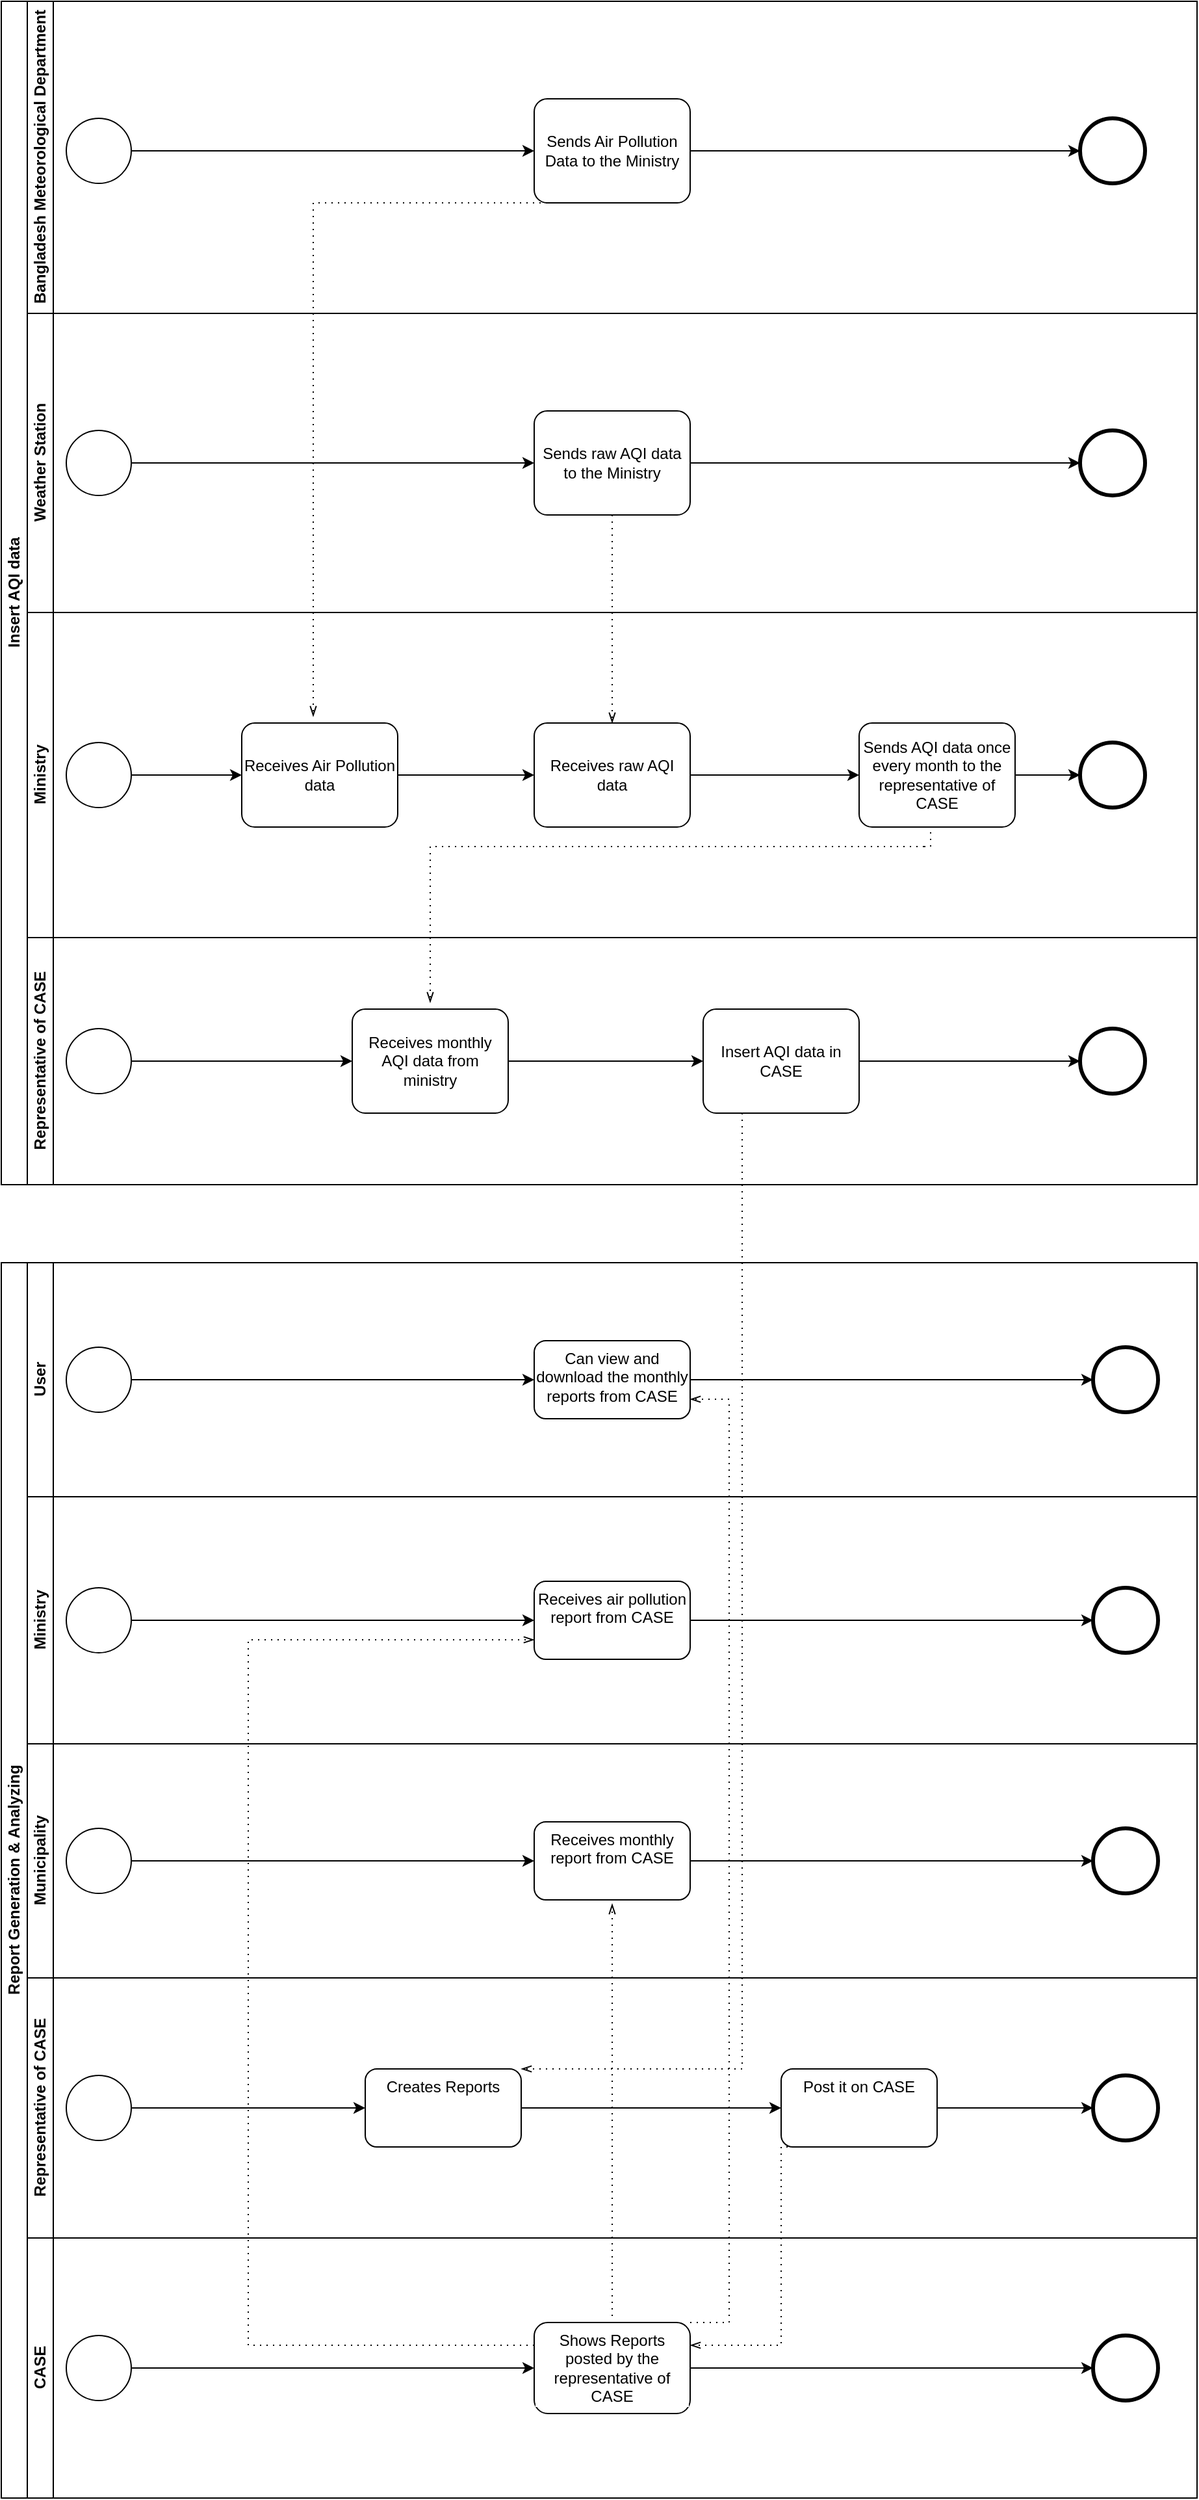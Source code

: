 <mxfile version="20.0.4" type="github">
  <diagram id="Bta4W7-dgrA3sp41XD7f" name="Page-1">
    <mxGraphModel dx="4160" dy="3303" grid="1" gridSize="10" guides="1" tooltips="1" connect="1" arrows="1" fold="1" page="1" pageScale="1" pageWidth="850" pageHeight="1100" math="0" shadow="0">
      <root>
        <mxCell id="0" />
        <mxCell id="1" parent="0" />
        <mxCell id="YjRkIidzmu9C3SZWxRxo-3" value="Insert AQI data&lt;br&gt;" style="swimlane;html=1;childLayout=stackLayout;resizeParent=1;resizeParentMax=0;horizontal=0;startSize=20;horizontalStack=0;" parent="1" vertex="1">
          <mxGeometry x="90" y="-1040" width="920" height="910" as="geometry" />
        </mxCell>
        <mxCell id="YjRkIidzmu9C3SZWxRxo-14" value="Bangladesh Meteorological Department&lt;br&gt;" style="swimlane;html=1;startSize=20;horizontal=0;" parent="YjRkIidzmu9C3SZWxRxo-3" vertex="1">
          <mxGeometry x="20" width="900" height="240" as="geometry" />
        </mxCell>
        <mxCell id="YjRkIidzmu9C3SZWxRxo-42" value="" style="edgeStyle=orthogonalEdgeStyle;rounded=0;orthogonalLoop=1;jettySize=auto;html=1;" parent="YjRkIidzmu9C3SZWxRxo-14" source="YjRkIidzmu9C3SZWxRxo-16" target="YjRkIidzmu9C3SZWxRxo-21" edge="1">
          <mxGeometry relative="1" as="geometry" />
        </mxCell>
        <mxCell id="YjRkIidzmu9C3SZWxRxo-16" value="" style="points=[[0.145,0.145,0],[0.5,0,0],[0.855,0.145,0],[1,0.5,0],[0.855,0.855,0],[0.5,1,0],[0.145,0.855,0],[0,0.5,0]];shape=mxgraph.bpmn.event;html=1;verticalLabelPosition=bottom;labelBackgroundColor=#ffffff;verticalAlign=top;align=center;perimeter=ellipsePerimeter;outlineConnect=0;aspect=fixed;outline=standard;symbol=general;" parent="YjRkIidzmu9C3SZWxRxo-14" vertex="1">
          <mxGeometry x="30" y="90" width="50" height="50" as="geometry" />
        </mxCell>
        <mxCell id="YjRkIidzmu9C3SZWxRxo-43" value="" style="edgeStyle=orthogonalEdgeStyle;rounded=0;orthogonalLoop=1;jettySize=auto;html=1;" parent="YjRkIidzmu9C3SZWxRxo-14" source="YjRkIidzmu9C3SZWxRxo-21" target="YjRkIidzmu9C3SZWxRxo-38" edge="1">
          <mxGeometry relative="1" as="geometry" />
        </mxCell>
        <mxCell id="YjRkIidzmu9C3SZWxRxo-21" value="Sends Air Pollution Data to the Ministry" style="points=[[0.25,0,0],[0.5,0,0],[0.75,0,0],[1,0.25,0],[1,0.5,0],[1,0.75,0],[0.75,1,0],[0.5,1,0],[0.25,1,0],[0,0.75,0],[0,0.5,0],[0,0.25,0]];shape=mxgraph.bpmn.task;whiteSpace=wrap;rectStyle=rounded;size=10;taskMarker=abstract;" parent="YjRkIidzmu9C3SZWxRxo-14" vertex="1">
          <mxGeometry x="390" y="75" width="120" height="80" as="geometry" />
        </mxCell>
        <mxCell id="YjRkIidzmu9C3SZWxRxo-38" value="" style="points=[[0.145,0.145,0],[0.5,0,0],[0.855,0.145,0],[1,0.5,0],[0.855,0.855,0],[0.5,1,0],[0.145,0.855,0],[0,0.5,0]];shape=mxgraph.bpmn.event;html=1;verticalLabelPosition=bottom;labelBackgroundColor=#ffffff;verticalAlign=top;align=center;perimeter=ellipsePerimeter;outlineConnect=0;aspect=fixed;outline=end;symbol=terminate2;" parent="YjRkIidzmu9C3SZWxRxo-14" vertex="1">
          <mxGeometry x="810" y="90" width="50" height="50" as="geometry" />
        </mxCell>
        <mxCell id="YjRkIidzmu9C3SZWxRxo-4" value="Weather Station" style="swimlane;html=1;startSize=20;horizontal=0;" parent="YjRkIidzmu9C3SZWxRxo-3" vertex="1">
          <mxGeometry x="20" y="240" width="900" height="230" as="geometry" />
        </mxCell>
        <mxCell id="YjRkIidzmu9C3SZWxRxo-39" value="" style="edgeStyle=orthogonalEdgeStyle;rounded=0;orthogonalLoop=1;jettySize=auto;html=1;" parent="YjRkIidzmu9C3SZWxRxo-4" source="YjRkIidzmu9C3SZWxRxo-17" target="YjRkIidzmu9C3SZWxRxo-20" edge="1">
          <mxGeometry relative="1" as="geometry" />
        </mxCell>
        <mxCell id="YjRkIidzmu9C3SZWxRxo-17" value="" style="points=[[0.145,0.145,0],[0.5,0,0],[0.855,0.145,0],[1,0.5,0],[0.855,0.855,0],[0.5,1,0],[0.145,0.855,0],[0,0.5,0]];shape=mxgraph.bpmn.event;html=1;verticalLabelPosition=bottom;labelBackgroundColor=#ffffff;verticalAlign=top;align=center;perimeter=ellipsePerimeter;outlineConnect=0;aspect=fixed;outline=standard;symbol=general;" parent="YjRkIidzmu9C3SZWxRxo-4" vertex="1">
          <mxGeometry x="30" y="90" width="50" height="50" as="geometry" />
        </mxCell>
        <mxCell id="YjRkIidzmu9C3SZWxRxo-44" value="" style="edgeStyle=orthogonalEdgeStyle;rounded=0;orthogonalLoop=1;jettySize=auto;html=1;" parent="YjRkIidzmu9C3SZWxRxo-4" source="YjRkIidzmu9C3SZWxRxo-20" target="YjRkIidzmu9C3SZWxRxo-37" edge="1">
          <mxGeometry relative="1" as="geometry" />
        </mxCell>
        <mxCell id="YjRkIidzmu9C3SZWxRxo-20" value="Sends raw AQI data to the Ministry" style="points=[[0.25,0,0],[0.5,0,0],[0.75,0,0],[1,0.25,0],[1,0.5,0],[1,0.75,0],[0.75,1,0],[0.5,1,0],[0.25,1,0],[0,0.75,0],[0,0.5,0],[0,0.25,0]];shape=mxgraph.bpmn.task;whiteSpace=wrap;rectStyle=rounded;size=10;taskMarker=abstract;" parent="YjRkIidzmu9C3SZWxRxo-4" vertex="1">
          <mxGeometry x="390" y="75" width="120" height="80" as="geometry" />
        </mxCell>
        <mxCell id="YjRkIidzmu9C3SZWxRxo-37" value="" style="points=[[0.145,0.145,0],[0.5,0,0],[0.855,0.145,0],[1,0.5,0],[0.855,0.855,0],[0.5,1,0],[0.145,0.855,0],[0,0.5,0]];shape=mxgraph.bpmn.event;html=1;verticalLabelPosition=bottom;labelBackgroundColor=#ffffff;verticalAlign=top;align=center;perimeter=ellipsePerimeter;outlineConnect=0;aspect=fixed;outline=end;symbol=terminate2;" parent="YjRkIidzmu9C3SZWxRxo-4" vertex="1">
          <mxGeometry x="810" y="90" width="50" height="50" as="geometry" />
        </mxCell>
        <mxCell id="YjRkIidzmu9C3SZWxRxo-5" value="Ministry" style="swimlane;html=1;startSize=20;horizontal=0;" parent="YjRkIidzmu9C3SZWxRxo-3" vertex="1">
          <mxGeometry x="20" y="470" width="900" height="250" as="geometry" />
        </mxCell>
        <mxCell id="YjRkIidzmu9C3SZWxRxo-30" value="" style="edgeStyle=orthogonalEdgeStyle;rounded=0;orthogonalLoop=1;jettySize=auto;html=1;" parent="YjRkIidzmu9C3SZWxRxo-5" source="YjRkIidzmu9C3SZWxRxo-18" target="YjRkIidzmu9C3SZWxRxo-22" edge="1">
          <mxGeometry relative="1" as="geometry" />
        </mxCell>
        <mxCell id="YjRkIidzmu9C3SZWxRxo-18" value="" style="points=[[0.145,0.145,0],[0.5,0,0],[0.855,0.145,0],[1,0.5,0],[0.855,0.855,0],[0.5,1,0],[0.145,0.855,0],[0,0.5,0]];shape=mxgraph.bpmn.event;html=1;verticalLabelPosition=bottom;labelBackgroundColor=#ffffff;verticalAlign=top;align=center;perimeter=ellipsePerimeter;outlineConnect=0;aspect=fixed;outline=standard;symbol=general;" parent="YjRkIidzmu9C3SZWxRxo-5" vertex="1">
          <mxGeometry x="30" y="100" width="50" height="50" as="geometry" />
        </mxCell>
        <mxCell id="YjRkIidzmu9C3SZWxRxo-28" value="" style="edgeStyle=orthogonalEdgeStyle;rounded=0;orthogonalLoop=1;jettySize=auto;html=1;" parent="YjRkIidzmu9C3SZWxRxo-5" source="YjRkIidzmu9C3SZWxRxo-22" target="YjRkIidzmu9C3SZWxRxo-23" edge="1">
          <mxGeometry relative="1" as="geometry" />
        </mxCell>
        <mxCell id="YjRkIidzmu9C3SZWxRxo-22" value="Receives Air Pollution data" style="points=[[0.25,0,0],[0.5,0,0],[0.75,0,0],[1,0.25,0],[1,0.5,0],[1,0.75,0],[0.75,1,0],[0.5,1,0],[0.25,1,0],[0,0.75,0],[0,0.5,0],[0,0.25,0]];shape=mxgraph.bpmn.task;whiteSpace=wrap;rectStyle=rounded;size=10;taskMarker=abstract;" parent="YjRkIidzmu9C3SZWxRxo-5" vertex="1">
          <mxGeometry x="165" y="85" width="120" height="80" as="geometry" />
        </mxCell>
        <mxCell id="YjRkIidzmu9C3SZWxRxo-29" value="" style="edgeStyle=orthogonalEdgeStyle;rounded=0;orthogonalLoop=1;jettySize=auto;html=1;" parent="YjRkIidzmu9C3SZWxRxo-5" source="YjRkIidzmu9C3SZWxRxo-23" target="YjRkIidzmu9C3SZWxRxo-24" edge="1">
          <mxGeometry relative="1" as="geometry" />
        </mxCell>
        <mxCell id="YjRkIidzmu9C3SZWxRxo-23" value="Receives raw AQI data" style="points=[[0.25,0,0],[0.5,0,0],[0.75,0,0],[1,0.25,0],[1,0.5,0],[1,0.75,0],[0.75,1,0],[0.5,1,0],[0.25,1,0],[0,0.75,0],[0,0.5,0],[0,0.25,0]];shape=mxgraph.bpmn.task;whiteSpace=wrap;rectStyle=rounded;size=10;taskMarker=abstract;" parent="YjRkIidzmu9C3SZWxRxo-5" vertex="1">
          <mxGeometry x="390" y="85" width="120" height="80" as="geometry" />
        </mxCell>
        <mxCell id="YjRkIidzmu9C3SZWxRxo-45" value="" style="edgeStyle=orthogonalEdgeStyle;rounded=0;orthogonalLoop=1;jettySize=auto;html=1;" parent="YjRkIidzmu9C3SZWxRxo-5" source="YjRkIidzmu9C3SZWxRxo-24" target="YjRkIidzmu9C3SZWxRxo-36" edge="1">
          <mxGeometry relative="1" as="geometry" />
        </mxCell>
        <mxCell id="YjRkIidzmu9C3SZWxRxo-24" value="Sends AQI data once every month to the representative of CASE" style="points=[[0.25,0,0],[0.5,0,0],[0.75,0,0],[1,0.25,0],[1,0.5,0],[1,0.75,0],[0.75,1,0],[0.5,1,0],[0.25,1,0],[0,0.75,0],[0,0.5,0],[0,0.25,0]];shape=mxgraph.bpmn.task;whiteSpace=wrap;rectStyle=rounded;size=10;taskMarker=abstract;" parent="YjRkIidzmu9C3SZWxRxo-5" vertex="1">
          <mxGeometry x="640" y="85" width="120" height="80" as="geometry" />
        </mxCell>
        <mxCell id="YjRkIidzmu9C3SZWxRxo-36" value="" style="points=[[0.145,0.145,0],[0.5,0,0],[0.855,0.145,0],[1,0.5,0],[0.855,0.855,0],[0.5,1,0],[0.145,0.855,0],[0,0.5,0]];shape=mxgraph.bpmn.event;html=1;verticalLabelPosition=bottom;labelBackgroundColor=#ffffff;verticalAlign=top;align=center;perimeter=ellipsePerimeter;outlineConnect=0;aspect=fixed;outline=end;symbol=terminate2;" parent="YjRkIidzmu9C3SZWxRxo-5" vertex="1">
          <mxGeometry x="810" y="100" width="50" height="50" as="geometry" />
        </mxCell>
        <mxCell id="YjRkIidzmu9C3SZWxRxo-53" value="" style="edgeStyle=elbowEdgeStyle;fontSize=12;html=1;endFill=0;startFill=0;endSize=6;startSize=6;dashed=1;dashPattern=1 4;endArrow=openThin;startArrow=none;rounded=0;exitX=0.5;exitY=1;exitDx=0;exitDy=0;exitPerimeter=0;" parent="YjRkIidzmu9C3SZWxRxo-5" source="YjRkIidzmu9C3SZWxRxo-21" edge="1">
          <mxGeometry width="160" relative="1" as="geometry">
            <mxPoint x="450" y="-270" as="sourcePoint" />
            <mxPoint x="220" y="80" as="targetPoint" />
            <Array as="points">
              <mxPoint x="220" y="-230" />
            </Array>
          </mxGeometry>
        </mxCell>
        <mxCell id="YjRkIidzmu9C3SZWxRxo-54" value="" style="edgeStyle=elbowEdgeStyle;fontSize=12;html=1;endFill=0;startFill=0;endSize=6;startSize=6;dashed=1;dashPattern=1 4;endArrow=openThin;startArrow=none;rounded=0;" parent="YjRkIidzmu9C3SZWxRxo-5" edge="1">
          <mxGeometry width="160" relative="1" as="geometry">
            <mxPoint x="690" y="180" as="sourcePoint" />
            <mxPoint x="310" y="300" as="targetPoint" />
            <Array as="points">
              <mxPoint x="310" y="190" />
              <mxPoint x="310" y="230" />
            </Array>
          </mxGeometry>
        </mxCell>
        <mxCell id="YjRkIidzmu9C3SZWxRxo-95" value="" style="edgeStyle=elbowEdgeStyle;fontSize=12;html=1;endFill=0;startFill=0;endSize=6;startSize=6;dashed=1;dashPattern=1 4;endArrow=none;startArrow=none;rounded=0;entryX=0.5;entryY=1;entryDx=0;entryDy=0;entryPerimeter=0;" parent="YjRkIidzmu9C3SZWxRxo-5" target="YjRkIidzmu9C3SZWxRxo-24" edge="1">
          <mxGeometry width="160" relative="1" as="geometry">
            <mxPoint x="690" y="180" as="sourcePoint" />
            <mxPoint x="730" y="170" as="targetPoint" />
          </mxGeometry>
        </mxCell>
        <mxCell id="YjRkIidzmu9C3SZWxRxo-6" value="Representative of CASE" style="swimlane;html=1;startSize=20;horizontal=0;" parent="YjRkIidzmu9C3SZWxRxo-3" vertex="1">
          <mxGeometry x="20" y="720" width="900" height="190" as="geometry">
            <mxRectangle x="20" y="240" width="460" height="30" as="alternateBounds" />
          </mxGeometry>
        </mxCell>
        <mxCell id="YjRkIidzmu9C3SZWxRxo-31" value="" style="edgeStyle=orthogonalEdgeStyle;rounded=0;orthogonalLoop=1;jettySize=auto;html=1;" parent="YjRkIidzmu9C3SZWxRxo-6" source="YjRkIidzmu9C3SZWxRxo-19" target="YjRkIidzmu9C3SZWxRxo-25" edge="1">
          <mxGeometry relative="1" as="geometry" />
        </mxCell>
        <mxCell id="YjRkIidzmu9C3SZWxRxo-19" value="" style="points=[[0.145,0.145,0],[0.5,0,0],[0.855,0.145,0],[1,0.5,0],[0.855,0.855,0],[0.5,1,0],[0.145,0.855,0],[0,0.5,0]];shape=mxgraph.bpmn.event;html=1;verticalLabelPosition=bottom;labelBackgroundColor=#ffffff;verticalAlign=top;align=center;perimeter=ellipsePerimeter;outlineConnect=0;aspect=fixed;outline=standard;symbol=general;" parent="YjRkIidzmu9C3SZWxRxo-6" vertex="1">
          <mxGeometry x="30" y="70" width="50" height="50" as="geometry" />
        </mxCell>
        <mxCell id="YjRkIidzmu9C3SZWxRxo-25" value="Receives monthly AQI data from ministry" style="points=[[0.25,0,0],[0.5,0,0],[0.75,0,0],[1,0.25,0],[1,0.5,0],[1,0.75,0],[0.75,1,0],[0.5,1,0],[0.25,1,0],[0,0.75,0],[0,0.5,0],[0,0.25,0]];shape=mxgraph.bpmn.task;whiteSpace=wrap;rectStyle=rounded;size=10;taskMarker=abstract;" parent="YjRkIidzmu9C3SZWxRxo-6" vertex="1">
          <mxGeometry x="250" y="55" width="120" height="80" as="geometry" />
        </mxCell>
        <mxCell id="YjRkIidzmu9C3SZWxRxo-34" value="" style="points=[[0.145,0.145,0],[0.5,0,0],[0.855,0.145,0],[1,0.5,0],[0.855,0.855,0],[0.5,1,0],[0.145,0.855,0],[0,0.5,0]];shape=mxgraph.bpmn.event;html=1;verticalLabelPosition=bottom;labelBackgroundColor=#ffffff;verticalAlign=top;align=center;perimeter=ellipsePerimeter;outlineConnect=0;aspect=fixed;outline=end;symbol=terminate2;" parent="YjRkIidzmu9C3SZWxRxo-6" vertex="1">
          <mxGeometry x="810" y="70" width="50" height="50" as="geometry" />
        </mxCell>
        <mxCell id="YjRkIidzmu9C3SZWxRxo-26" value="Insert AQI data in CASE" style="points=[[0.25,0,0],[0.5,0,0],[0.75,0,0],[1,0.25,0],[1,0.5,0],[1,0.75,0],[0.75,1,0],[0.5,1,0],[0.25,1,0],[0,0.75,0],[0,0.5,0],[0,0.25,0]];shape=mxgraph.bpmn.task;whiteSpace=wrap;rectStyle=rounded;size=10;taskMarker=abstract;" parent="YjRkIidzmu9C3SZWxRxo-6" vertex="1">
          <mxGeometry x="520" y="55" width="120" height="80" as="geometry" />
        </mxCell>
        <mxCell id="YjRkIidzmu9C3SZWxRxo-27" value="" style="edgeStyle=orthogonalEdgeStyle;rounded=0;orthogonalLoop=1;jettySize=auto;html=1;" parent="YjRkIidzmu9C3SZWxRxo-6" source="YjRkIidzmu9C3SZWxRxo-25" target="YjRkIidzmu9C3SZWxRxo-26" edge="1">
          <mxGeometry relative="1" as="geometry" />
        </mxCell>
        <mxCell id="YjRkIidzmu9C3SZWxRxo-35" value="" style="edgeStyle=orthogonalEdgeStyle;rounded=0;orthogonalLoop=1;jettySize=auto;html=1;" parent="YjRkIidzmu9C3SZWxRxo-6" source="YjRkIidzmu9C3SZWxRxo-26" target="YjRkIidzmu9C3SZWxRxo-34" edge="1">
          <mxGeometry relative="1" as="geometry" />
        </mxCell>
        <mxCell id="YjRkIidzmu9C3SZWxRxo-51" value="" style="edgeStyle=elbowEdgeStyle;fontSize=12;html=1;endFill=0;startFill=0;endSize=6;startSize=6;dashed=1;dashPattern=1 4;endArrow=openThin;startArrow=none;rounded=0;entryX=0.5;entryY=0;entryDx=0;entryDy=0;entryPerimeter=0;exitX=0.5;exitY=1;exitDx=0;exitDy=0;exitPerimeter=0;" parent="YjRkIidzmu9C3SZWxRxo-3" source="YjRkIidzmu9C3SZWxRxo-20" target="YjRkIidzmu9C3SZWxRxo-23" edge="1">
          <mxGeometry width="160" relative="1" as="geometry">
            <mxPoint x="470" y="450" as="sourcePoint" />
            <mxPoint x="590" y="400" as="targetPoint" />
          </mxGeometry>
        </mxCell>
        <mxCell id="YjRkIidzmu9C3SZWxRxo-57" value="Report Generation &amp;amp; Analyzing&lt;br&gt;" style="swimlane;html=1;childLayout=stackLayout;resizeParent=1;resizeParentMax=0;horizontal=0;startSize=20;horizontalStack=0;" parent="1" vertex="1">
          <mxGeometry x="90" y="-70" width="920" height="950" as="geometry" />
        </mxCell>
        <mxCell id="YjRkIidzmu9C3SZWxRxo-61" value="User" style="swimlane;html=1;startSize=20;horizontal=0;" parent="YjRkIidzmu9C3SZWxRxo-57" vertex="1">
          <mxGeometry x="20" width="900" height="180" as="geometry" />
        </mxCell>
        <mxCell id="YjRkIidzmu9C3SZWxRxo-83" value="" style="edgeStyle=orthogonalEdgeStyle;rounded=0;orthogonalLoop=1;jettySize=auto;html=1;" parent="YjRkIidzmu9C3SZWxRxo-61" source="YjRkIidzmu9C3SZWxRxo-67" target="YjRkIidzmu9C3SZWxRxo-82" edge="1">
          <mxGeometry relative="1" as="geometry" />
        </mxCell>
        <mxCell id="YjRkIidzmu9C3SZWxRxo-67" value="" style="points=[[0.145,0.145,0],[0.5,0,0],[0.855,0.145,0],[1,0.5,0],[0.855,0.855,0],[0.5,1,0],[0.145,0.855,0],[0,0.5,0]];shape=mxgraph.bpmn.event;html=1;verticalLabelPosition=bottom;labelBackgroundColor=#ffffff;verticalAlign=top;align=center;perimeter=ellipsePerimeter;outlineConnect=0;aspect=fixed;outline=standard;symbol=general;" parent="YjRkIidzmu9C3SZWxRxo-61" vertex="1">
          <mxGeometry x="30" y="65" width="50" height="50" as="geometry" />
        </mxCell>
        <mxCell id="YjRkIidzmu9C3SZWxRxo-85" value="" style="edgeStyle=orthogonalEdgeStyle;rounded=0;orthogonalLoop=1;jettySize=auto;html=1;" parent="YjRkIidzmu9C3SZWxRxo-61" source="YjRkIidzmu9C3SZWxRxo-82" target="YjRkIidzmu9C3SZWxRxo-84" edge="1">
          <mxGeometry relative="1" as="geometry" />
        </mxCell>
        <mxCell id="YjRkIidzmu9C3SZWxRxo-82" value="Can view and download the monthly reports from CASE" style="rounded=1;whiteSpace=wrap;html=1;verticalAlign=top;labelBackgroundColor=#ffffff;" parent="YjRkIidzmu9C3SZWxRxo-61" vertex="1">
          <mxGeometry x="390" y="60" width="120" height="60" as="geometry" />
        </mxCell>
        <mxCell id="YjRkIidzmu9C3SZWxRxo-84" value="" style="points=[[0.145,0.145,0],[0.5,0,0],[0.855,0.145,0],[1,0.5,0],[0.855,0.855,0],[0.5,1,0],[0.145,0.855,0],[0,0.5,0]];shape=mxgraph.bpmn.event;html=1;verticalLabelPosition=bottom;labelBackgroundColor=#ffffff;verticalAlign=top;align=center;perimeter=ellipsePerimeter;outlineConnect=0;aspect=fixed;outline=end;symbol=terminate2;" parent="YjRkIidzmu9C3SZWxRxo-61" vertex="1">
          <mxGeometry x="820" y="65" width="50" height="50" as="geometry" />
        </mxCell>
        <mxCell id="YjRkIidzmu9C3SZWxRxo-62" value="Ministry" style="swimlane;html=1;startSize=20;horizontal=0;" parent="YjRkIidzmu9C3SZWxRxo-57" vertex="1">
          <mxGeometry x="20" y="180" width="900" height="190" as="geometry" />
        </mxCell>
        <mxCell id="YjRkIidzmu9C3SZWxRxo-79" value="" style="edgeStyle=orthogonalEdgeStyle;rounded=0;orthogonalLoop=1;jettySize=auto;html=1;" parent="YjRkIidzmu9C3SZWxRxo-62" source="YjRkIidzmu9C3SZWxRxo-66" target="YjRkIidzmu9C3SZWxRxo-78" edge="1">
          <mxGeometry relative="1" as="geometry" />
        </mxCell>
        <mxCell id="YjRkIidzmu9C3SZWxRxo-66" value="" style="points=[[0.145,0.145,0],[0.5,0,0],[0.855,0.145,0],[1,0.5,0],[0.855,0.855,0],[0.5,1,0],[0.145,0.855,0],[0,0.5,0]];shape=mxgraph.bpmn.event;html=1;verticalLabelPosition=bottom;labelBackgroundColor=#ffffff;verticalAlign=top;align=center;perimeter=ellipsePerimeter;outlineConnect=0;aspect=fixed;outline=standard;symbol=general;" parent="YjRkIidzmu9C3SZWxRxo-62" vertex="1">
          <mxGeometry x="30" y="70" width="50" height="50" as="geometry" />
        </mxCell>
        <mxCell id="YjRkIidzmu9C3SZWxRxo-81" value="" style="edgeStyle=orthogonalEdgeStyle;rounded=0;orthogonalLoop=1;jettySize=auto;html=1;" parent="YjRkIidzmu9C3SZWxRxo-62" source="YjRkIidzmu9C3SZWxRxo-78" target="YjRkIidzmu9C3SZWxRxo-80" edge="1">
          <mxGeometry relative="1" as="geometry" />
        </mxCell>
        <mxCell id="YjRkIidzmu9C3SZWxRxo-78" value="Receives air pollution report from CASE" style="rounded=1;whiteSpace=wrap;html=1;verticalAlign=top;labelBackgroundColor=#ffffff;" parent="YjRkIidzmu9C3SZWxRxo-62" vertex="1">
          <mxGeometry x="390" y="65" width="120" height="60" as="geometry" />
        </mxCell>
        <mxCell id="YjRkIidzmu9C3SZWxRxo-80" value="" style="points=[[0.145,0.145,0],[0.5,0,0],[0.855,0.145,0],[1,0.5,0],[0.855,0.855,0],[0.5,1,0],[0.145,0.855,0],[0,0.5,0]];shape=mxgraph.bpmn.event;html=1;verticalLabelPosition=bottom;labelBackgroundColor=#ffffff;verticalAlign=top;align=center;perimeter=ellipsePerimeter;outlineConnect=0;aspect=fixed;outline=end;symbol=terminate2;" parent="YjRkIidzmu9C3SZWxRxo-62" vertex="1">
          <mxGeometry x="820" y="70" width="50" height="50" as="geometry" />
        </mxCell>
        <mxCell id="YjRkIidzmu9C3SZWxRxo-58" value="Municipality" style="swimlane;html=1;startSize=20;horizontal=0;" parent="YjRkIidzmu9C3SZWxRxo-57" vertex="1">
          <mxGeometry x="20" y="370" width="900" height="180" as="geometry" />
        </mxCell>
        <mxCell id="YjRkIidzmu9C3SZWxRxo-75" value="" style="edgeStyle=orthogonalEdgeStyle;rounded=0;orthogonalLoop=1;jettySize=auto;html=1;" parent="YjRkIidzmu9C3SZWxRxo-58" source="YjRkIidzmu9C3SZWxRxo-64" target="YjRkIidzmu9C3SZWxRxo-74" edge="1">
          <mxGeometry relative="1" as="geometry" />
        </mxCell>
        <mxCell id="YjRkIidzmu9C3SZWxRxo-64" value="" style="points=[[0.145,0.145,0],[0.5,0,0],[0.855,0.145,0],[1,0.5,0],[0.855,0.855,0],[0.5,1,0],[0.145,0.855,0],[0,0.5,0]];shape=mxgraph.bpmn.event;html=1;verticalLabelPosition=bottom;labelBackgroundColor=#ffffff;verticalAlign=top;align=center;perimeter=ellipsePerimeter;outlineConnect=0;aspect=fixed;outline=standard;symbol=general;" parent="YjRkIidzmu9C3SZWxRxo-58" vertex="1">
          <mxGeometry x="30" y="65" width="50" height="50" as="geometry" />
        </mxCell>
        <mxCell id="YjRkIidzmu9C3SZWxRxo-77" value="" style="edgeStyle=orthogonalEdgeStyle;rounded=0;orthogonalLoop=1;jettySize=auto;html=1;" parent="YjRkIidzmu9C3SZWxRxo-58" source="YjRkIidzmu9C3SZWxRxo-74" target="YjRkIidzmu9C3SZWxRxo-76" edge="1">
          <mxGeometry relative="1" as="geometry" />
        </mxCell>
        <mxCell id="YjRkIidzmu9C3SZWxRxo-74" value="Receives monthly report from CASE" style="rounded=1;whiteSpace=wrap;html=1;verticalAlign=top;labelBackgroundColor=#ffffff;" parent="YjRkIidzmu9C3SZWxRxo-58" vertex="1">
          <mxGeometry x="390" y="60" width="120" height="60" as="geometry" />
        </mxCell>
        <mxCell id="YjRkIidzmu9C3SZWxRxo-76" value="" style="points=[[0.145,0.145,0],[0.5,0,0],[0.855,0.145,0],[1,0.5,0],[0.855,0.855,0],[0.5,1,0],[0.145,0.855,0],[0,0.5,0]];shape=mxgraph.bpmn.event;html=1;verticalLabelPosition=bottom;labelBackgroundColor=#ffffff;verticalAlign=top;align=center;perimeter=ellipsePerimeter;outlineConnect=0;aspect=fixed;outline=end;symbol=terminate2;" parent="YjRkIidzmu9C3SZWxRxo-58" vertex="1">
          <mxGeometry x="820" y="65" width="50" height="50" as="geometry" />
        </mxCell>
        <mxCell id="YjRkIidzmu9C3SZWxRxo-59" value="Representative of CASE" style="swimlane;html=1;startSize=20;horizontal=0;" parent="YjRkIidzmu9C3SZWxRxo-57" vertex="1">
          <mxGeometry x="20" y="550" width="900" height="200" as="geometry" />
        </mxCell>
        <mxCell id="YjRkIidzmu9C3SZWxRxo-69" value="" style="edgeStyle=orthogonalEdgeStyle;rounded=0;orthogonalLoop=1;jettySize=auto;html=1;" parent="YjRkIidzmu9C3SZWxRxo-59" source="YjRkIidzmu9C3SZWxRxo-63" target="YjRkIidzmu9C3SZWxRxo-68" edge="1">
          <mxGeometry relative="1" as="geometry" />
        </mxCell>
        <mxCell id="YjRkIidzmu9C3SZWxRxo-63" value="" style="points=[[0.145,0.145,0],[0.5,0,0],[0.855,0.145,0],[1,0.5,0],[0.855,0.855,0],[0.5,1,0],[0.145,0.855,0],[0,0.5,0]];shape=mxgraph.bpmn.event;html=1;verticalLabelPosition=bottom;labelBackgroundColor=#ffffff;verticalAlign=top;align=center;perimeter=ellipsePerimeter;outlineConnect=0;aspect=fixed;outline=standard;symbol=general;" parent="YjRkIidzmu9C3SZWxRxo-59" vertex="1">
          <mxGeometry x="30" y="75" width="50" height="50" as="geometry" />
        </mxCell>
        <mxCell id="YjRkIidzmu9C3SZWxRxo-71" value="" style="edgeStyle=orthogonalEdgeStyle;rounded=0;orthogonalLoop=1;jettySize=auto;html=1;" parent="YjRkIidzmu9C3SZWxRxo-59" source="YjRkIidzmu9C3SZWxRxo-68" target="YjRkIidzmu9C3SZWxRxo-70" edge="1">
          <mxGeometry relative="1" as="geometry" />
        </mxCell>
        <mxCell id="YjRkIidzmu9C3SZWxRxo-68" value="Creates Reports" style="rounded=1;whiteSpace=wrap;html=1;verticalAlign=top;labelBackgroundColor=#ffffff;" parent="YjRkIidzmu9C3SZWxRxo-59" vertex="1">
          <mxGeometry x="260" y="70" width="120" height="60" as="geometry" />
        </mxCell>
        <mxCell id="YjRkIidzmu9C3SZWxRxo-73" value="" style="edgeStyle=orthogonalEdgeStyle;rounded=0;orthogonalLoop=1;jettySize=auto;html=1;" parent="YjRkIidzmu9C3SZWxRxo-59" source="YjRkIidzmu9C3SZWxRxo-70" target="YjRkIidzmu9C3SZWxRxo-72" edge="1">
          <mxGeometry relative="1" as="geometry" />
        </mxCell>
        <mxCell id="YjRkIidzmu9C3SZWxRxo-70" value="Post it on CASE" style="rounded=1;whiteSpace=wrap;html=1;verticalAlign=top;labelBackgroundColor=#ffffff;" parent="YjRkIidzmu9C3SZWxRxo-59" vertex="1">
          <mxGeometry x="580" y="70" width="120" height="60" as="geometry" />
        </mxCell>
        <mxCell id="YjRkIidzmu9C3SZWxRxo-72" value="" style="points=[[0.145,0.145,0],[0.5,0,0],[0.855,0.145,0],[1,0.5,0],[0.855,0.855,0],[0.5,1,0],[0.145,0.855,0],[0,0.5,0]];shape=mxgraph.bpmn.event;html=1;verticalLabelPosition=bottom;labelBackgroundColor=#ffffff;verticalAlign=top;align=center;perimeter=ellipsePerimeter;outlineConnect=0;aspect=fixed;outline=end;symbol=terminate2;" parent="YjRkIidzmu9C3SZWxRxo-59" vertex="1">
          <mxGeometry x="820" y="75" width="50" height="50" as="geometry" />
        </mxCell>
        <mxCell id="YjRkIidzmu9C3SZWxRxo-91" value="" style="edgeStyle=elbowEdgeStyle;fontSize=12;html=1;endFill=0;startFill=0;endSize=6;startSize=6;dashed=1;dashPattern=1 4;endArrow=openThin;startArrow=none;rounded=0;" parent="YjRkIidzmu9C3SZWxRxo-59" edge="1">
          <mxGeometry width="160" relative="1" as="geometry">
            <mxPoint x="450" y="260" as="sourcePoint" />
            <mxPoint x="450" y="-57" as="targetPoint" />
            <Array as="points">
              <mxPoint x="450" y="30" />
            </Array>
          </mxGeometry>
        </mxCell>
        <mxCell id="YjRkIidzmu9C3SZWxRxo-60" value="CASE" style="swimlane;html=1;startSize=20;horizontal=0;" parent="YjRkIidzmu9C3SZWxRxo-57" vertex="1">
          <mxGeometry x="20" y="750" width="900" height="200" as="geometry" />
        </mxCell>
        <mxCell id="YjRkIidzmu9C3SZWxRxo-87" value="" style="edgeStyle=orthogonalEdgeStyle;rounded=0;orthogonalLoop=1;jettySize=auto;html=1;" parent="YjRkIidzmu9C3SZWxRxo-60" source="YjRkIidzmu9C3SZWxRxo-65" target="YjRkIidzmu9C3SZWxRxo-86" edge="1">
          <mxGeometry relative="1" as="geometry" />
        </mxCell>
        <mxCell id="YjRkIidzmu9C3SZWxRxo-65" value="" style="points=[[0.145,0.145,0],[0.5,0,0],[0.855,0.145,0],[1,0.5,0],[0.855,0.855,0],[0.5,1,0],[0.145,0.855,0],[0,0.5,0]];shape=mxgraph.bpmn.event;html=1;verticalLabelPosition=bottom;labelBackgroundColor=#ffffff;verticalAlign=top;align=center;perimeter=ellipsePerimeter;outlineConnect=0;aspect=fixed;outline=standard;symbol=general;" parent="YjRkIidzmu9C3SZWxRxo-60" vertex="1">
          <mxGeometry x="30" y="75" width="50" height="50" as="geometry" />
        </mxCell>
        <mxCell id="YjRkIidzmu9C3SZWxRxo-89" value="" style="edgeStyle=orthogonalEdgeStyle;rounded=0;orthogonalLoop=1;jettySize=auto;html=1;" parent="YjRkIidzmu9C3SZWxRxo-60" source="YjRkIidzmu9C3SZWxRxo-86" target="YjRkIidzmu9C3SZWxRxo-88" edge="1">
          <mxGeometry relative="1" as="geometry" />
        </mxCell>
        <mxCell id="YjRkIidzmu9C3SZWxRxo-86" value="Shows Reports posted by the representative of CASE" style="rounded=1;whiteSpace=wrap;html=1;verticalAlign=top;labelBackgroundColor=#ffffff;" parent="YjRkIidzmu9C3SZWxRxo-60" vertex="1">
          <mxGeometry x="390" y="65" width="120" height="70" as="geometry" />
        </mxCell>
        <mxCell id="YjRkIidzmu9C3SZWxRxo-88" value="" style="points=[[0.145,0.145,0],[0.5,0,0],[0.855,0.145,0],[1,0.5,0],[0.855,0.855,0],[0.5,1,0],[0.145,0.855,0],[0,0.5,0]];shape=mxgraph.bpmn.event;html=1;verticalLabelPosition=bottom;labelBackgroundColor=#ffffff;verticalAlign=top;align=center;perimeter=ellipsePerimeter;outlineConnect=0;aspect=fixed;outline=end;symbol=terminate2;" parent="YjRkIidzmu9C3SZWxRxo-60" vertex="1">
          <mxGeometry x="820" y="75" width="50" height="50" as="geometry" />
        </mxCell>
        <mxCell id="YjRkIidzmu9C3SZWxRxo-90" value="" style="edgeStyle=elbowEdgeStyle;fontSize=12;html=1;endFill=0;startFill=0;endSize=6;startSize=6;dashed=1;dashPattern=1 4;endArrow=openThin;startArrow=none;rounded=0;entryX=1;entryY=0.25;entryDx=0;entryDy=0;exitX=0.5;exitY=1;exitDx=0;exitDy=0;" parent="YjRkIidzmu9C3SZWxRxo-57" source="YjRkIidzmu9C3SZWxRxo-70" target="YjRkIidzmu9C3SZWxRxo-86" edge="1">
          <mxGeometry width="160" relative="1" as="geometry">
            <mxPoint x="560" y="720" as="sourcePoint" />
            <mxPoint x="530" y="800" as="targetPoint" />
            <Array as="points">
              <mxPoint x="600" y="810" />
            </Array>
          </mxGeometry>
        </mxCell>
        <mxCell id="YjRkIidzmu9C3SZWxRxo-92" value="" style="edgeStyle=elbowEdgeStyle;fontSize=12;html=1;endFill=0;startFill=0;endSize=6;startSize=6;dashed=1;dashPattern=1 4;endArrow=openThin;startArrow=none;rounded=0;exitX=0;exitY=0.25;exitDx=0;exitDy=0;entryX=0;entryY=0.75;entryDx=0;entryDy=0;" parent="YjRkIidzmu9C3SZWxRxo-57" source="YjRkIidzmu9C3SZWxRxo-86" target="YjRkIidzmu9C3SZWxRxo-78" edge="1">
          <mxGeometry width="160" relative="1" as="geometry">
            <mxPoint x="580" y="720" as="sourcePoint" />
            <mxPoint x="500" y="310" as="targetPoint" />
            <Array as="points">
              <mxPoint x="190" y="500" />
            </Array>
          </mxGeometry>
        </mxCell>
        <mxCell id="YjRkIidzmu9C3SZWxRxo-93" value="" style="edgeStyle=elbowEdgeStyle;fontSize=12;html=1;endFill=0;startFill=0;endSize=6;startSize=6;dashed=1;dashPattern=1 4;endArrow=openThin;startArrow=none;rounded=0;entryX=1;entryY=0.75;entryDx=0;entryDy=0;exitX=1;exitY=0;exitDx=0;exitDy=0;" parent="YjRkIidzmu9C3SZWxRxo-57" source="YjRkIidzmu9C3SZWxRxo-86" target="YjRkIidzmu9C3SZWxRxo-82" edge="1">
          <mxGeometry width="160" relative="1" as="geometry">
            <mxPoint x="540" y="140" as="sourcePoint" />
            <mxPoint x="700" y="140" as="targetPoint" />
            <Array as="points">
              <mxPoint x="560" y="460" />
            </Array>
          </mxGeometry>
        </mxCell>
        <mxCell id="YjRkIidzmu9C3SZWxRxo-94" value="" style="edgeStyle=elbowEdgeStyle;fontSize=12;html=1;endFill=0;startFill=0;endSize=6;startSize=6;dashed=1;dashPattern=1 4;endArrow=openThin;startArrow=none;rounded=0;exitX=0.25;exitY=1;exitDx=0;exitDy=0;exitPerimeter=0;entryX=1;entryY=0;entryDx=0;entryDy=0;" parent="1" source="YjRkIidzmu9C3SZWxRxo-26" target="YjRkIidzmu9C3SZWxRxo-68" edge="1">
          <mxGeometry width="160" relative="1" as="geometry">
            <mxPoint x="520" y="-100" as="sourcePoint" />
            <mxPoint x="470" y="550" as="targetPoint" />
            <Array as="points">
              <mxPoint x="660" y="170" />
            </Array>
          </mxGeometry>
        </mxCell>
      </root>
    </mxGraphModel>
  </diagram>
</mxfile>
